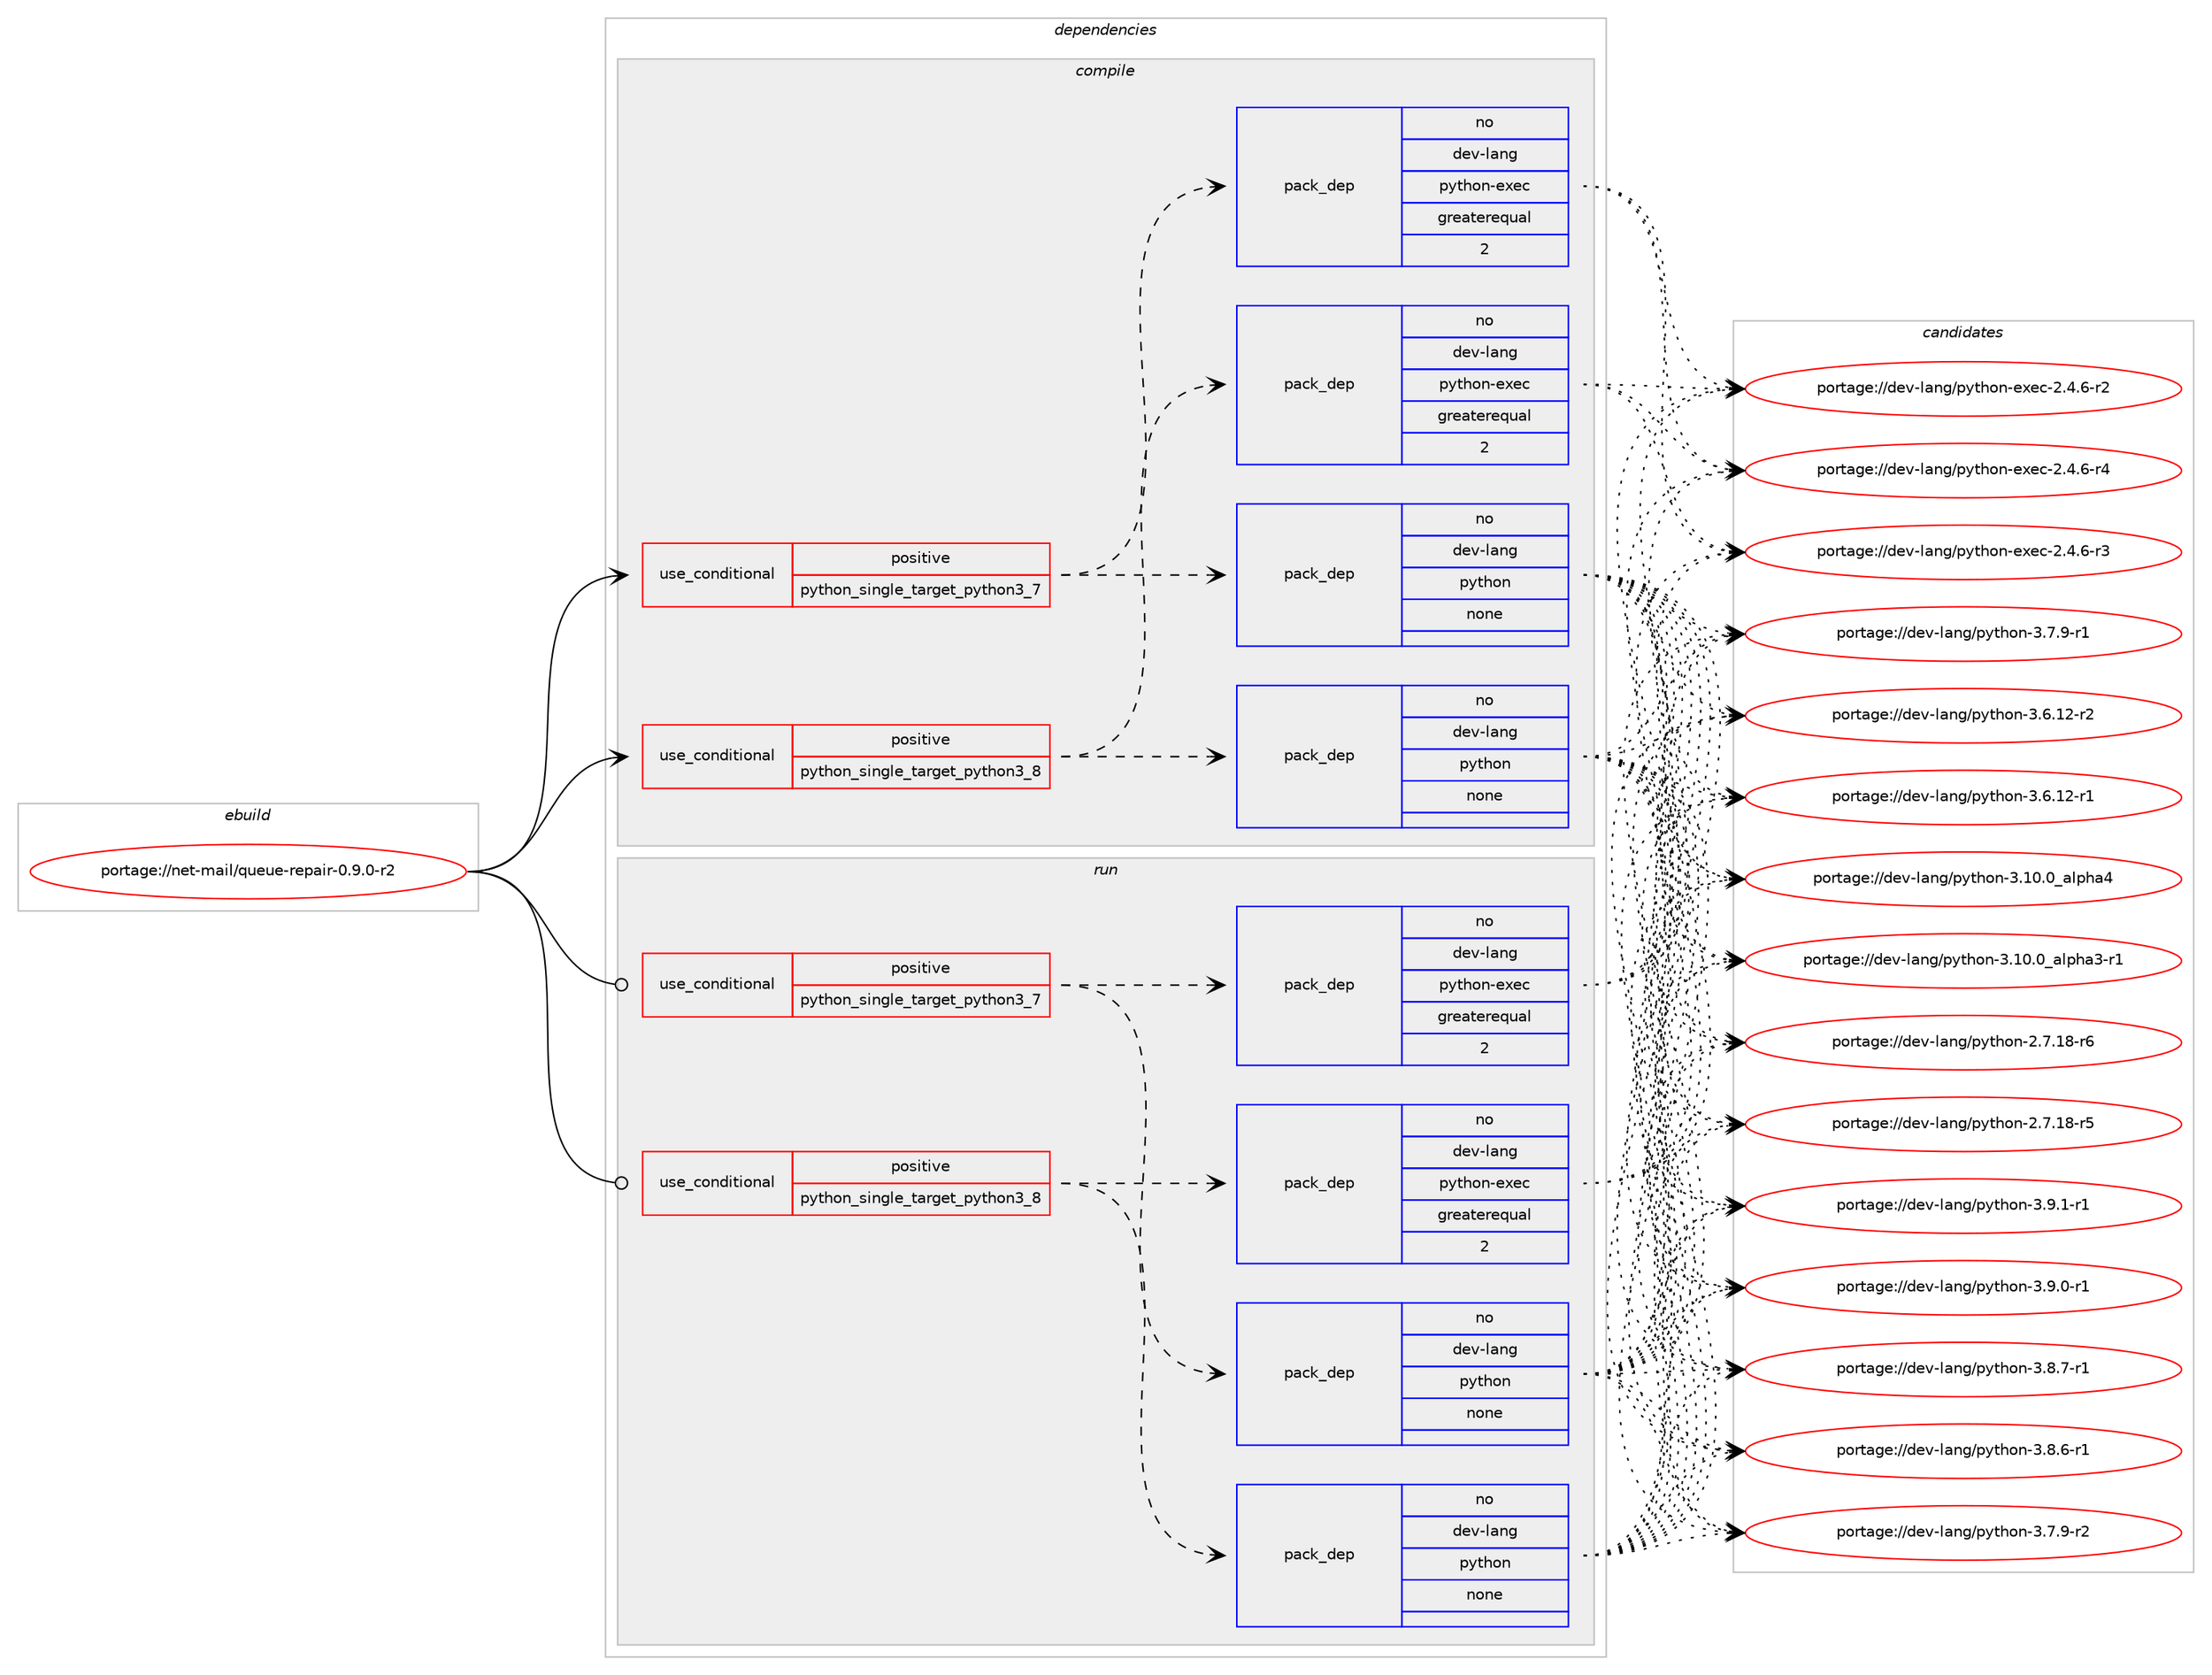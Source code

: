 digraph prolog {

# *************
# Graph options
# *************

newrank=true;
concentrate=true;
compound=true;
graph [rankdir=LR,fontname=Helvetica,fontsize=10,ranksep=1.5];#, ranksep=2.5, nodesep=0.2];
edge  [arrowhead=vee];
node  [fontname=Helvetica,fontsize=10];

# **********
# The ebuild
# **********

subgraph cluster_leftcol {
color=gray;
rank=same;
label=<<i>ebuild</i>>;
id [label="portage://net-mail/queue-repair-0.9.0-r2", color=red, width=4, href="../net-mail/queue-repair-0.9.0-r2.svg"];
}

# ****************
# The dependencies
# ****************

subgraph cluster_midcol {
color=gray;
label=<<i>dependencies</i>>;
subgraph cluster_compile {
fillcolor="#eeeeee";
style=filled;
label=<<i>compile</i>>;
subgraph cond7823 {
dependency25658 [label=<<TABLE BORDER="0" CELLBORDER="1" CELLSPACING="0" CELLPADDING="4"><TR><TD ROWSPAN="3" CELLPADDING="10">use_conditional</TD></TR><TR><TD>positive</TD></TR><TR><TD>python_single_target_python3_7</TD></TR></TABLE>>, shape=none, color=red];
subgraph pack17591 {
dependency25659 [label=<<TABLE BORDER="0" CELLBORDER="1" CELLSPACING="0" CELLPADDING="4" WIDTH="220"><TR><TD ROWSPAN="6" CELLPADDING="30">pack_dep</TD></TR><TR><TD WIDTH="110">no</TD></TR><TR><TD>dev-lang</TD></TR><TR><TD>python</TD></TR><TR><TD>none</TD></TR><TR><TD></TD></TR></TABLE>>, shape=none, color=blue];
}
dependency25658:e -> dependency25659:w [weight=20,style="dashed",arrowhead="vee"];
subgraph pack17592 {
dependency25660 [label=<<TABLE BORDER="0" CELLBORDER="1" CELLSPACING="0" CELLPADDING="4" WIDTH="220"><TR><TD ROWSPAN="6" CELLPADDING="30">pack_dep</TD></TR><TR><TD WIDTH="110">no</TD></TR><TR><TD>dev-lang</TD></TR><TR><TD>python-exec</TD></TR><TR><TD>greaterequal</TD></TR><TR><TD>2</TD></TR></TABLE>>, shape=none, color=blue];
}
dependency25658:e -> dependency25660:w [weight=20,style="dashed",arrowhead="vee"];
}
id:e -> dependency25658:w [weight=20,style="solid",arrowhead="vee"];
subgraph cond7824 {
dependency25661 [label=<<TABLE BORDER="0" CELLBORDER="1" CELLSPACING="0" CELLPADDING="4"><TR><TD ROWSPAN="3" CELLPADDING="10">use_conditional</TD></TR><TR><TD>positive</TD></TR><TR><TD>python_single_target_python3_8</TD></TR></TABLE>>, shape=none, color=red];
subgraph pack17593 {
dependency25662 [label=<<TABLE BORDER="0" CELLBORDER="1" CELLSPACING="0" CELLPADDING="4" WIDTH="220"><TR><TD ROWSPAN="6" CELLPADDING="30">pack_dep</TD></TR><TR><TD WIDTH="110">no</TD></TR><TR><TD>dev-lang</TD></TR><TR><TD>python</TD></TR><TR><TD>none</TD></TR><TR><TD></TD></TR></TABLE>>, shape=none, color=blue];
}
dependency25661:e -> dependency25662:w [weight=20,style="dashed",arrowhead="vee"];
subgraph pack17594 {
dependency25663 [label=<<TABLE BORDER="0" CELLBORDER="1" CELLSPACING="0" CELLPADDING="4" WIDTH="220"><TR><TD ROWSPAN="6" CELLPADDING="30">pack_dep</TD></TR><TR><TD WIDTH="110">no</TD></TR><TR><TD>dev-lang</TD></TR><TR><TD>python-exec</TD></TR><TR><TD>greaterequal</TD></TR><TR><TD>2</TD></TR></TABLE>>, shape=none, color=blue];
}
dependency25661:e -> dependency25663:w [weight=20,style="dashed",arrowhead="vee"];
}
id:e -> dependency25661:w [weight=20,style="solid",arrowhead="vee"];
}
subgraph cluster_compileandrun {
fillcolor="#eeeeee";
style=filled;
label=<<i>compile and run</i>>;
}
subgraph cluster_run {
fillcolor="#eeeeee";
style=filled;
label=<<i>run</i>>;
subgraph cond7825 {
dependency25664 [label=<<TABLE BORDER="0" CELLBORDER="1" CELLSPACING="0" CELLPADDING="4"><TR><TD ROWSPAN="3" CELLPADDING="10">use_conditional</TD></TR><TR><TD>positive</TD></TR><TR><TD>python_single_target_python3_7</TD></TR></TABLE>>, shape=none, color=red];
subgraph pack17595 {
dependency25665 [label=<<TABLE BORDER="0" CELLBORDER="1" CELLSPACING="0" CELLPADDING="4" WIDTH="220"><TR><TD ROWSPAN="6" CELLPADDING="30">pack_dep</TD></TR><TR><TD WIDTH="110">no</TD></TR><TR><TD>dev-lang</TD></TR><TR><TD>python</TD></TR><TR><TD>none</TD></TR><TR><TD></TD></TR></TABLE>>, shape=none, color=blue];
}
dependency25664:e -> dependency25665:w [weight=20,style="dashed",arrowhead="vee"];
subgraph pack17596 {
dependency25666 [label=<<TABLE BORDER="0" CELLBORDER="1" CELLSPACING="0" CELLPADDING="4" WIDTH="220"><TR><TD ROWSPAN="6" CELLPADDING="30">pack_dep</TD></TR><TR><TD WIDTH="110">no</TD></TR><TR><TD>dev-lang</TD></TR><TR><TD>python-exec</TD></TR><TR><TD>greaterequal</TD></TR><TR><TD>2</TD></TR></TABLE>>, shape=none, color=blue];
}
dependency25664:e -> dependency25666:w [weight=20,style="dashed",arrowhead="vee"];
}
id:e -> dependency25664:w [weight=20,style="solid",arrowhead="odot"];
subgraph cond7826 {
dependency25667 [label=<<TABLE BORDER="0" CELLBORDER="1" CELLSPACING="0" CELLPADDING="4"><TR><TD ROWSPAN="3" CELLPADDING="10">use_conditional</TD></TR><TR><TD>positive</TD></TR><TR><TD>python_single_target_python3_8</TD></TR></TABLE>>, shape=none, color=red];
subgraph pack17597 {
dependency25668 [label=<<TABLE BORDER="0" CELLBORDER="1" CELLSPACING="0" CELLPADDING="4" WIDTH="220"><TR><TD ROWSPAN="6" CELLPADDING="30">pack_dep</TD></TR><TR><TD WIDTH="110">no</TD></TR><TR><TD>dev-lang</TD></TR><TR><TD>python</TD></TR><TR><TD>none</TD></TR><TR><TD></TD></TR></TABLE>>, shape=none, color=blue];
}
dependency25667:e -> dependency25668:w [weight=20,style="dashed",arrowhead="vee"];
subgraph pack17598 {
dependency25669 [label=<<TABLE BORDER="0" CELLBORDER="1" CELLSPACING="0" CELLPADDING="4" WIDTH="220"><TR><TD ROWSPAN="6" CELLPADDING="30">pack_dep</TD></TR><TR><TD WIDTH="110">no</TD></TR><TR><TD>dev-lang</TD></TR><TR><TD>python-exec</TD></TR><TR><TD>greaterequal</TD></TR><TR><TD>2</TD></TR></TABLE>>, shape=none, color=blue];
}
dependency25667:e -> dependency25669:w [weight=20,style="dashed",arrowhead="vee"];
}
id:e -> dependency25667:w [weight=20,style="solid",arrowhead="odot"];
}
}

# **************
# The candidates
# **************

subgraph cluster_choices {
rank=same;
color=gray;
label=<<i>candidates</i>>;

subgraph choice17591 {
color=black;
nodesep=1;
choice1001011184510897110103471121211161041111104551465746494511449 [label="portage://dev-lang/python-3.9.1-r1", color=red, width=4,href="../dev-lang/python-3.9.1-r1.svg"];
choice1001011184510897110103471121211161041111104551465746484511449 [label="portage://dev-lang/python-3.9.0-r1", color=red, width=4,href="../dev-lang/python-3.9.0-r1.svg"];
choice1001011184510897110103471121211161041111104551465646554511449 [label="portage://dev-lang/python-3.8.7-r1", color=red, width=4,href="../dev-lang/python-3.8.7-r1.svg"];
choice1001011184510897110103471121211161041111104551465646544511449 [label="portage://dev-lang/python-3.8.6-r1", color=red, width=4,href="../dev-lang/python-3.8.6-r1.svg"];
choice1001011184510897110103471121211161041111104551465546574511450 [label="portage://dev-lang/python-3.7.9-r2", color=red, width=4,href="../dev-lang/python-3.7.9-r2.svg"];
choice1001011184510897110103471121211161041111104551465546574511449 [label="portage://dev-lang/python-3.7.9-r1", color=red, width=4,href="../dev-lang/python-3.7.9-r1.svg"];
choice100101118451089711010347112121116104111110455146544649504511450 [label="portage://dev-lang/python-3.6.12-r2", color=red, width=4,href="../dev-lang/python-3.6.12-r2.svg"];
choice100101118451089711010347112121116104111110455146544649504511449 [label="portage://dev-lang/python-3.6.12-r1", color=red, width=4,href="../dev-lang/python-3.6.12-r1.svg"];
choice1001011184510897110103471121211161041111104551464948464895971081121049752 [label="portage://dev-lang/python-3.10.0_alpha4", color=red, width=4,href="../dev-lang/python-3.10.0_alpha4.svg"];
choice10010111845108971101034711212111610411111045514649484648959710811210497514511449 [label="portage://dev-lang/python-3.10.0_alpha3-r1", color=red, width=4,href="../dev-lang/python-3.10.0_alpha3-r1.svg"];
choice100101118451089711010347112121116104111110455046554649564511454 [label="portage://dev-lang/python-2.7.18-r6", color=red, width=4,href="../dev-lang/python-2.7.18-r6.svg"];
choice100101118451089711010347112121116104111110455046554649564511453 [label="portage://dev-lang/python-2.7.18-r5", color=red, width=4,href="../dev-lang/python-2.7.18-r5.svg"];
dependency25659:e -> choice1001011184510897110103471121211161041111104551465746494511449:w [style=dotted,weight="100"];
dependency25659:e -> choice1001011184510897110103471121211161041111104551465746484511449:w [style=dotted,weight="100"];
dependency25659:e -> choice1001011184510897110103471121211161041111104551465646554511449:w [style=dotted,weight="100"];
dependency25659:e -> choice1001011184510897110103471121211161041111104551465646544511449:w [style=dotted,weight="100"];
dependency25659:e -> choice1001011184510897110103471121211161041111104551465546574511450:w [style=dotted,weight="100"];
dependency25659:e -> choice1001011184510897110103471121211161041111104551465546574511449:w [style=dotted,weight="100"];
dependency25659:e -> choice100101118451089711010347112121116104111110455146544649504511450:w [style=dotted,weight="100"];
dependency25659:e -> choice100101118451089711010347112121116104111110455146544649504511449:w [style=dotted,weight="100"];
dependency25659:e -> choice1001011184510897110103471121211161041111104551464948464895971081121049752:w [style=dotted,weight="100"];
dependency25659:e -> choice10010111845108971101034711212111610411111045514649484648959710811210497514511449:w [style=dotted,weight="100"];
dependency25659:e -> choice100101118451089711010347112121116104111110455046554649564511454:w [style=dotted,weight="100"];
dependency25659:e -> choice100101118451089711010347112121116104111110455046554649564511453:w [style=dotted,weight="100"];
}
subgraph choice17592 {
color=black;
nodesep=1;
choice10010111845108971101034711212111610411111045101120101994550465246544511452 [label="portage://dev-lang/python-exec-2.4.6-r4", color=red, width=4,href="../dev-lang/python-exec-2.4.6-r4.svg"];
choice10010111845108971101034711212111610411111045101120101994550465246544511451 [label="portage://dev-lang/python-exec-2.4.6-r3", color=red, width=4,href="../dev-lang/python-exec-2.4.6-r3.svg"];
choice10010111845108971101034711212111610411111045101120101994550465246544511450 [label="portage://dev-lang/python-exec-2.4.6-r2", color=red, width=4,href="../dev-lang/python-exec-2.4.6-r2.svg"];
dependency25660:e -> choice10010111845108971101034711212111610411111045101120101994550465246544511452:w [style=dotted,weight="100"];
dependency25660:e -> choice10010111845108971101034711212111610411111045101120101994550465246544511451:w [style=dotted,weight="100"];
dependency25660:e -> choice10010111845108971101034711212111610411111045101120101994550465246544511450:w [style=dotted,weight="100"];
}
subgraph choice17593 {
color=black;
nodesep=1;
choice1001011184510897110103471121211161041111104551465746494511449 [label="portage://dev-lang/python-3.9.1-r1", color=red, width=4,href="../dev-lang/python-3.9.1-r1.svg"];
choice1001011184510897110103471121211161041111104551465746484511449 [label="portage://dev-lang/python-3.9.0-r1", color=red, width=4,href="../dev-lang/python-3.9.0-r1.svg"];
choice1001011184510897110103471121211161041111104551465646554511449 [label="portage://dev-lang/python-3.8.7-r1", color=red, width=4,href="../dev-lang/python-3.8.7-r1.svg"];
choice1001011184510897110103471121211161041111104551465646544511449 [label="portage://dev-lang/python-3.8.6-r1", color=red, width=4,href="../dev-lang/python-3.8.6-r1.svg"];
choice1001011184510897110103471121211161041111104551465546574511450 [label="portage://dev-lang/python-3.7.9-r2", color=red, width=4,href="../dev-lang/python-3.7.9-r2.svg"];
choice1001011184510897110103471121211161041111104551465546574511449 [label="portage://dev-lang/python-3.7.9-r1", color=red, width=4,href="../dev-lang/python-3.7.9-r1.svg"];
choice100101118451089711010347112121116104111110455146544649504511450 [label="portage://dev-lang/python-3.6.12-r2", color=red, width=4,href="../dev-lang/python-3.6.12-r2.svg"];
choice100101118451089711010347112121116104111110455146544649504511449 [label="portage://dev-lang/python-3.6.12-r1", color=red, width=4,href="../dev-lang/python-3.6.12-r1.svg"];
choice1001011184510897110103471121211161041111104551464948464895971081121049752 [label="portage://dev-lang/python-3.10.0_alpha4", color=red, width=4,href="../dev-lang/python-3.10.0_alpha4.svg"];
choice10010111845108971101034711212111610411111045514649484648959710811210497514511449 [label="portage://dev-lang/python-3.10.0_alpha3-r1", color=red, width=4,href="../dev-lang/python-3.10.0_alpha3-r1.svg"];
choice100101118451089711010347112121116104111110455046554649564511454 [label="portage://dev-lang/python-2.7.18-r6", color=red, width=4,href="../dev-lang/python-2.7.18-r6.svg"];
choice100101118451089711010347112121116104111110455046554649564511453 [label="portage://dev-lang/python-2.7.18-r5", color=red, width=4,href="../dev-lang/python-2.7.18-r5.svg"];
dependency25662:e -> choice1001011184510897110103471121211161041111104551465746494511449:w [style=dotted,weight="100"];
dependency25662:e -> choice1001011184510897110103471121211161041111104551465746484511449:w [style=dotted,weight="100"];
dependency25662:e -> choice1001011184510897110103471121211161041111104551465646554511449:w [style=dotted,weight="100"];
dependency25662:e -> choice1001011184510897110103471121211161041111104551465646544511449:w [style=dotted,weight="100"];
dependency25662:e -> choice1001011184510897110103471121211161041111104551465546574511450:w [style=dotted,weight="100"];
dependency25662:e -> choice1001011184510897110103471121211161041111104551465546574511449:w [style=dotted,weight="100"];
dependency25662:e -> choice100101118451089711010347112121116104111110455146544649504511450:w [style=dotted,weight="100"];
dependency25662:e -> choice100101118451089711010347112121116104111110455146544649504511449:w [style=dotted,weight="100"];
dependency25662:e -> choice1001011184510897110103471121211161041111104551464948464895971081121049752:w [style=dotted,weight="100"];
dependency25662:e -> choice10010111845108971101034711212111610411111045514649484648959710811210497514511449:w [style=dotted,weight="100"];
dependency25662:e -> choice100101118451089711010347112121116104111110455046554649564511454:w [style=dotted,weight="100"];
dependency25662:e -> choice100101118451089711010347112121116104111110455046554649564511453:w [style=dotted,weight="100"];
}
subgraph choice17594 {
color=black;
nodesep=1;
choice10010111845108971101034711212111610411111045101120101994550465246544511452 [label="portage://dev-lang/python-exec-2.4.6-r4", color=red, width=4,href="../dev-lang/python-exec-2.4.6-r4.svg"];
choice10010111845108971101034711212111610411111045101120101994550465246544511451 [label="portage://dev-lang/python-exec-2.4.6-r3", color=red, width=4,href="../dev-lang/python-exec-2.4.6-r3.svg"];
choice10010111845108971101034711212111610411111045101120101994550465246544511450 [label="portage://dev-lang/python-exec-2.4.6-r2", color=red, width=4,href="../dev-lang/python-exec-2.4.6-r2.svg"];
dependency25663:e -> choice10010111845108971101034711212111610411111045101120101994550465246544511452:w [style=dotted,weight="100"];
dependency25663:e -> choice10010111845108971101034711212111610411111045101120101994550465246544511451:w [style=dotted,weight="100"];
dependency25663:e -> choice10010111845108971101034711212111610411111045101120101994550465246544511450:w [style=dotted,weight="100"];
}
subgraph choice17595 {
color=black;
nodesep=1;
choice1001011184510897110103471121211161041111104551465746494511449 [label="portage://dev-lang/python-3.9.1-r1", color=red, width=4,href="../dev-lang/python-3.9.1-r1.svg"];
choice1001011184510897110103471121211161041111104551465746484511449 [label="portage://dev-lang/python-3.9.0-r1", color=red, width=4,href="../dev-lang/python-3.9.0-r1.svg"];
choice1001011184510897110103471121211161041111104551465646554511449 [label="portage://dev-lang/python-3.8.7-r1", color=red, width=4,href="../dev-lang/python-3.8.7-r1.svg"];
choice1001011184510897110103471121211161041111104551465646544511449 [label="portage://dev-lang/python-3.8.6-r1", color=red, width=4,href="../dev-lang/python-3.8.6-r1.svg"];
choice1001011184510897110103471121211161041111104551465546574511450 [label="portage://dev-lang/python-3.7.9-r2", color=red, width=4,href="../dev-lang/python-3.7.9-r2.svg"];
choice1001011184510897110103471121211161041111104551465546574511449 [label="portage://dev-lang/python-3.7.9-r1", color=red, width=4,href="../dev-lang/python-3.7.9-r1.svg"];
choice100101118451089711010347112121116104111110455146544649504511450 [label="portage://dev-lang/python-3.6.12-r2", color=red, width=4,href="../dev-lang/python-3.6.12-r2.svg"];
choice100101118451089711010347112121116104111110455146544649504511449 [label="portage://dev-lang/python-3.6.12-r1", color=red, width=4,href="../dev-lang/python-3.6.12-r1.svg"];
choice1001011184510897110103471121211161041111104551464948464895971081121049752 [label="portage://dev-lang/python-3.10.0_alpha4", color=red, width=4,href="../dev-lang/python-3.10.0_alpha4.svg"];
choice10010111845108971101034711212111610411111045514649484648959710811210497514511449 [label="portage://dev-lang/python-3.10.0_alpha3-r1", color=red, width=4,href="../dev-lang/python-3.10.0_alpha3-r1.svg"];
choice100101118451089711010347112121116104111110455046554649564511454 [label="portage://dev-lang/python-2.7.18-r6", color=red, width=4,href="../dev-lang/python-2.7.18-r6.svg"];
choice100101118451089711010347112121116104111110455046554649564511453 [label="portage://dev-lang/python-2.7.18-r5", color=red, width=4,href="../dev-lang/python-2.7.18-r5.svg"];
dependency25665:e -> choice1001011184510897110103471121211161041111104551465746494511449:w [style=dotted,weight="100"];
dependency25665:e -> choice1001011184510897110103471121211161041111104551465746484511449:w [style=dotted,weight="100"];
dependency25665:e -> choice1001011184510897110103471121211161041111104551465646554511449:w [style=dotted,weight="100"];
dependency25665:e -> choice1001011184510897110103471121211161041111104551465646544511449:w [style=dotted,weight="100"];
dependency25665:e -> choice1001011184510897110103471121211161041111104551465546574511450:w [style=dotted,weight="100"];
dependency25665:e -> choice1001011184510897110103471121211161041111104551465546574511449:w [style=dotted,weight="100"];
dependency25665:e -> choice100101118451089711010347112121116104111110455146544649504511450:w [style=dotted,weight="100"];
dependency25665:e -> choice100101118451089711010347112121116104111110455146544649504511449:w [style=dotted,weight="100"];
dependency25665:e -> choice1001011184510897110103471121211161041111104551464948464895971081121049752:w [style=dotted,weight="100"];
dependency25665:e -> choice10010111845108971101034711212111610411111045514649484648959710811210497514511449:w [style=dotted,weight="100"];
dependency25665:e -> choice100101118451089711010347112121116104111110455046554649564511454:w [style=dotted,weight="100"];
dependency25665:e -> choice100101118451089711010347112121116104111110455046554649564511453:w [style=dotted,weight="100"];
}
subgraph choice17596 {
color=black;
nodesep=1;
choice10010111845108971101034711212111610411111045101120101994550465246544511452 [label="portage://dev-lang/python-exec-2.4.6-r4", color=red, width=4,href="../dev-lang/python-exec-2.4.6-r4.svg"];
choice10010111845108971101034711212111610411111045101120101994550465246544511451 [label="portage://dev-lang/python-exec-2.4.6-r3", color=red, width=4,href="../dev-lang/python-exec-2.4.6-r3.svg"];
choice10010111845108971101034711212111610411111045101120101994550465246544511450 [label="portage://dev-lang/python-exec-2.4.6-r2", color=red, width=4,href="../dev-lang/python-exec-2.4.6-r2.svg"];
dependency25666:e -> choice10010111845108971101034711212111610411111045101120101994550465246544511452:w [style=dotted,weight="100"];
dependency25666:e -> choice10010111845108971101034711212111610411111045101120101994550465246544511451:w [style=dotted,weight="100"];
dependency25666:e -> choice10010111845108971101034711212111610411111045101120101994550465246544511450:w [style=dotted,weight="100"];
}
subgraph choice17597 {
color=black;
nodesep=1;
choice1001011184510897110103471121211161041111104551465746494511449 [label="portage://dev-lang/python-3.9.1-r1", color=red, width=4,href="../dev-lang/python-3.9.1-r1.svg"];
choice1001011184510897110103471121211161041111104551465746484511449 [label="portage://dev-lang/python-3.9.0-r1", color=red, width=4,href="../dev-lang/python-3.9.0-r1.svg"];
choice1001011184510897110103471121211161041111104551465646554511449 [label="portage://dev-lang/python-3.8.7-r1", color=red, width=4,href="../dev-lang/python-3.8.7-r1.svg"];
choice1001011184510897110103471121211161041111104551465646544511449 [label="portage://dev-lang/python-3.8.6-r1", color=red, width=4,href="../dev-lang/python-3.8.6-r1.svg"];
choice1001011184510897110103471121211161041111104551465546574511450 [label="portage://dev-lang/python-3.7.9-r2", color=red, width=4,href="../dev-lang/python-3.7.9-r2.svg"];
choice1001011184510897110103471121211161041111104551465546574511449 [label="portage://dev-lang/python-3.7.9-r1", color=red, width=4,href="../dev-lang/python-3.7.9-r1.svg"];
choice100101118451089711010347112121116104111110455146544649504511450 [label="portage://dev-lang/python-3.6.12-r2", color=red, width=4,href="../dev-lang/python-3.6.12-r2.svg"];
choice100101118451089711010347112121116104111110455146544649504511449 [label="portage://dev-lang/python-3.6.12-r1", color=red, width=4,href="../dev-lang/python-3.6.12-r1.svg"];
choice1001011184510897110103471121211161041111104551464948464895971081121049752 [label="portage://dev-lang/python-3.10.0_alpha4", color=red, width=4,href="../dev-lang/python-3.10.0_alpha4.svg"];
choice10010111845108971101034711212111610411111045514649484648959710811210497514511449 [label="portage://dev-lang/python-3.10.0_alpha3-r1", color=red, width=4,href="../dev-lang/python-3.10.0_alpha3-r1.svg"];
choice100101118451089711010347112121116104111110455046554649564511454 [label="portage://dev-lang/python-2.7.18-r6", color=red, width=4,href="../dev-lang/python-2.7.18-r6.svg"];
choice100101118451089711010347112121116104111110455046554649564511453 [label="portage://dev-lang/python-2.7.18-r5", color=red, width=4,href="../dev-lang/python-2.7.18-r5.svg"];
dependency25668:e -> choice1001011184510897110103471121211161041111104551465746494511449:w [style=dotted,weight="100"];
dependency25668:e -> choice1001011184510897110103471121211161041111104551465746484511449:w [style=dotted,weight="100"];
dependency25668:e -> choice1001011184510897110103471121211161041111104551465646554511449:w [style=dotted,weight="100"];
dependency25668:e -> choice1001011184510897110103471121211161041111104551465646544511449:w [style=dotted,weight="100"];
dependency25668:e -> choice1001011184510897110103471121211161041111104551465546574511450:w [style=dotted,weight="100"];
dependency25668:e -> choice1001011184510897110103471121211161041111104551465546574511449:w [style=dotted,weight="100"];
dependency25668:e -> choice100101118451089711010347112121116104111110455146544649504511450:w [style=dotted,weight="100"];
dependency25668:e -> choice100101118451089711010347112121116104111110455146544649504511449:w [style=dotted,weight="100"];
dependency25668:e -> choice1001011184510897110103471121211161041111104551464948464895971081121049752:w [style=dotted,weight="100"];
dependency25668:e -> choice10010111845108971101034711212111610411111045514649484648959710811210497514511449:w [style=dotted,weight="100"];
dependency25668:e -> choice100101118451089711010347112121116104111110455046554649564511454:w [style=dotted,weight="100"];
dependency25668:e -> choice100101118451089711010347112121116104111110455046554649564511453:w [style=dotted,weight="100"];
}
subgraph choice17598 {
color=black;
nodesep=1;
choice10010111845108971101034711212111610411111045101120101994550465246544511452 [label="portage://dev-lang/python-exec-2.4.6-r4", color=red, width=4,href="../dev-lang/python-exec-2.4.6-r4.svg"];
choice10010111845108971101034711212111610411111045101120101994550465246544511451 [label="portage://dev-lang/python-exec-2.4.6-r3", color=red, width=4,href="../dev-lang/python-exec-2.4.6-r3.svg"];
choice10010111845108971101034711212111610411111045101120101994550465246544511450 [label="portage://dev-lang/python-exec-2.4.6-r2", color=red, width=4,href="../dev-lang/python-exec-2.4.6-r2.svg"];
dependency25669:e -> choice10010111845108971101034711212111610411111045101120101994550465246544511452:w [style=dotted,weight="100"];
dependency25669:e -> choice10010111845108971101034711212111610411111045101120101994550465246544511451:w [style=dotted,weight="100"];
dependency25669:e -> choice10010111845108971101034711212111610411111045101120101994550465246544511450:w [style=dotted,weight="100"];
}
}

}

